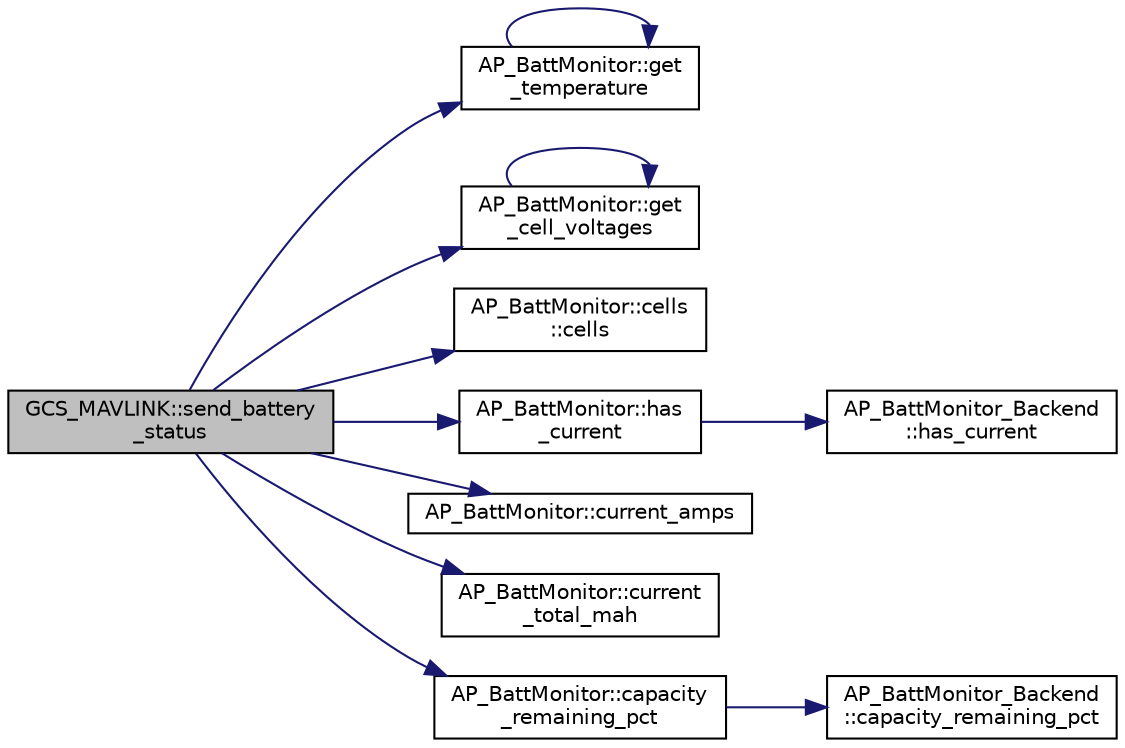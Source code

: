 digraph "GCS_MAVLINK::send_battery_status"
{
 // INTERACTIVE_SVG=YES
  edge [fontname="Helvetica",fontsize="10",labelfontname="Helvetica",labelfontsize="10"];
  node [fontname="Helvetica",fontsize="10",shape=record];
  rankdir="LR";
  Node1 [label="GCS_MAVLINK::send_battery\l_status",height=0.2,width=0.4,color="black", fillcolor="grey75", style="filled", fontcolor="black"];
  Node1 -> Node2 [color="midnightblue",fontsize="10",style="solid",fontname="Helvetica"];
  Node2 [label="AP_BattMonitor::get\l_temperature",height=0.2,width=0.4,color="black", fillcolor="white", style="filled",URL="$classAP__BattMonitor.html#aacd71772fcbf72ac1b32c5f80bfcd7ed"];
  Node2 -> Node2 [color="midnightblue",fontsize="10",style="solid",fontname="Helvetica"];
  Node1 -> Node3 [color="midnightblue",fontsize="10",style="solid",fontname="Helvetica"];
  Node3 [label="AP_BattMonitor::get\l_cell_voltages",height=0.2,width=0.4,color="black", fillcolor="white", style="filled",URL="$classAP__BattMonitor.html#abb0649ef2a7b87d13d41f895c54c2b09"];
  Node3 -> Node3 [color="midnightblue",fontsize="10",style="solid",fontname="Helvetica"];
  Node1 -> Node4 [color="midnightblue",fontsize="10",style="solid",fontname="Helvetica"];
  Node4 [label="AP_BattMonitor::cells\l::cells",height=0.2,width=0.4,color="black", fillcolor="white", style="filled",URL="$structAP__BattMonitor_1_1cells.html#a25780c82686237ebc5531d6a18df732f"];
  Node1 -> Node5 [color="midnightblue",fontsize="10",style="solid",fontname="Helvetica"];
  Node5 [label="AP_BattMonitor::has\l_current",height=0.2,width=0.4,color="black", fillcolor="white", style="filled",URL="$classAP__BattMonitor.html#a94dc19b1a82878c886697ff062377fe7",tooltip="has_current - returns true if battery monitor instance provides current info "];
  Node5 -> Node6 [color="midnightblue",fontsize="10",style="solid",fontname="Helvetica"];
  Node6 [label="AP_BattMonitor_Backend\l::has_current",height=0.2,width=0.4,color="black", fillcolor="white", style="filled",URL="$classAP__BattMonitor__Backend.html#a7c777a6ffefabc4c241a98ddb5be1350",tooltip="returns true if battery monitor instance provides current info "];
  Node1 -> Node7 [color="midnightblue",fontsize="10",style="solid",fontname="Helvetica"];
  Node7 [label="AP_BattMonitor::current_amps",height=0.2,width=0.4,color="black", fillcolor="white", style="filled",URL="$classAP__BattMonitor.html#af73075a42b0aa50dca77e16625fb1122",tooltip="current_amps - returns the instantaneous current draw in amperes "];
  Node1 -> Node8 [color="midnightblue",fontsize="10",style="solid",fontname="Helvetica"];
  Node8 [label="AP_BattMonitor::current\l_total_mah",height=0.2,width=0.4,color="black", fillcolor="white", style="filled",URL="$classAP__BattMonitor.html#a5744db673ce4cbaffe3da159451c3d5f",tooltip="current_total_mah - returns total current drawn since start-up in amp-hours "];
  Node1 -> Node9 [color="midnightblue",fontsize="10",style="solid",fontname="Helvetica"];
  Node9 [label="AP_BattMonitor::capacity\l_remaining_pct",height=0.2,width=0.4,color="black", fillcolor="white", style="filled",URL="$classAP__BattMonitor.html#af18badc88524b2cf400fb43418daa8c9",tooltip="capacity_remaining_pct - returns the % battery capacity remaining (0 ~ 100) "];
  Node9 -> Node10 [color="midnightblue",fontsize="10",style="solid",fontname="Helvetica"];
  Node10 [label="AP_BattMonitor_Backend\l::capacity_remaining_pct",height=0.2,width=0.4,color="black", fillcolor="white", style="filled",URL="$classAP__BattMonitor__Backend.html#a47fe3bc306e5ff449a93b3095fb915bb",tooltip="capacity_remaining_pct - returns the % battery capacity remaining (0 ~ 100) "];
}

